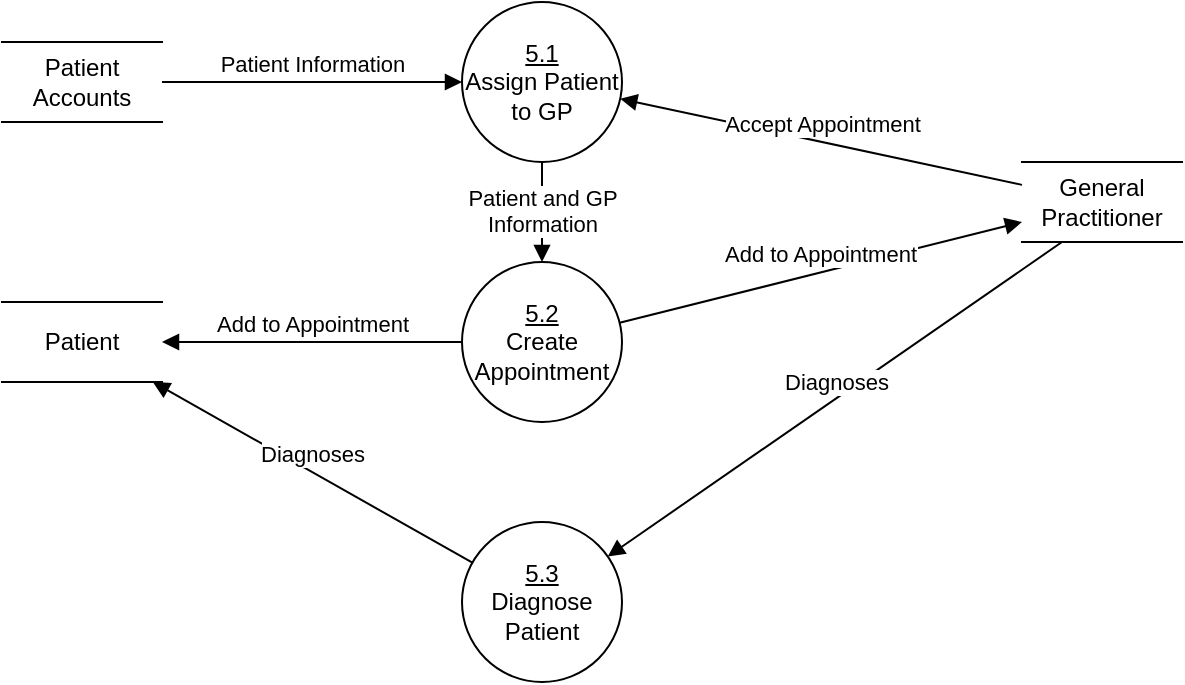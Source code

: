 <mxfile version="24.7.17">
  <diagram name="Page-1" id="lmwBjhlTVjfdz_8rSz0Z">
    <mxGraphModel dx="794" dy="420" grid="1" gridSize="10" guides="1" tooltips="1" connect="1" arrows="1" fold="1" page="1" pageScale="1" pageWidth="850" pageHeight="1100" math="0" shadow="0">
      <root>
        <mxCell id="0" />
        <mxCell id="1" parent="0" />
        <mxCell id="RXX17aKGSC6OlVybVhoN-1" value="&lt;u&gt;5.2&lt;/u&gt;&lt;div&gt;Create Appointment&lt;/div&gt;" style="ellipse;whiteSpace=wrap;html=1;aspect=fixed;" vertex="1" parent="1">
          <mxGeometry x="360" y="190" width="80" height="80" as="geometry" />
        </mxCell>
        <mxCell id="RXX17aKGSC6OlVybVhoN-2" value="&lt;u&gt;5.1&lt;/u&gt;&lt;div&gt;Assign Patient to GP&lt;/div&gt;" style="ellipse;whiteSpace=wrap;html=1;aspect=fixed;" vertex="1" parent="1">
          <mxGeometry x="360" y="60" width="80" height="80" as="geometry" />
        </mxCell>
        <mxCell id="RXX17aKGSC6OlVybVhoN-3" value="General Practitioner" style="shape=partialRectangle;whiteSpace=wrap;html=1;left=0;right=0;fillColor=none;" vertex="1" parent="1">
          <mxGeometry x="640" y="140" width="80" height="40" as="geometry" />
        </mxCell>
        <mxCell id="RXX17aKGSC6OlVybVhoN-4" value="Accept Appointment" style="html=1;verticalAlign=bottom;endArrow=block;curved=0;rounded=0;" edge="1" parent="1" source="RXX17aKGSC6OlVybVhoN-3" target="RXX17aKGSC6OlVybVhoN-2">
          <mxGeometry width="80" relative="1" as="geometry">
            <mxPoint x="500" y="160" as="sourcePoint" />
            <mxPoint x="580" y="160" as="targetPoint" />
          </mxGeometry>
        </mxCell>
        <mxCell id="RXX17aKGSC6OlVybVhoN-5" value="Patient Accounts" style="shape=partialRectangle;whiteSpace=wrap;html=1;left=0;right=0;fillColor=none;" vertex="1" parent="1">
          <mxGeometry x="130" y="80" width="80" height="40" as="geometry" />
        </mxCell>
        <mxCell id="RXX17aKGSC6OlVybVhoN-7" value="Patient Information" style="html=1;verticalAlign=bottom;endArrow=block;curved=0;rounded=0;" edge="1" parent="1" source="RXX17aKGSC6OlVybVhoN-5" target="RXX17aKGSC6OlVybVhoN-2">
          <mxGeometry width="80" relative="1" as="geometry">
            <mxPoint x="260" y="150" as="sourcePoint" />
            <mxPoint x="340" y="150" as="targetPoint" />
          </mxGeometry>
        </mxCell>
        <mxCell id="RXX17aKGSC6OlVybVhoN-8" value="Patient and GP&lt;div&gt;Information&lt;/div&gt;" style="html=1;verticalAlign=bottom;endArrow=block;curved=0;rounded=0;" edge="1" parent="1" source="RXX17aKGSC6OlVybVhoN-2" target="RXX17aKGSC6OlVybVhoN-1">
          <mxGeometry x="0.6" width="80" relative="1" as="geometry">
            <mxPoint x="320" y="160" as="sourcePoint" />
            <mxPoint x="400" y="160" as="targetPoint" />
            <mxPoint as="offset" />
          </mxGeometry>
        </mxCell>
        <mxCell id="RXX17aKGSC6OlVybVhoN-9" value="&lt;u&gt;5.3&lt;/u&gt;&lt;div&gt;Diagnose Patient&lt;/div&gt;" style="ellipse;whiteSpace=wrap;html=1;aspect=fixed;" vertex="1" parent="1">
          <mxGeometry x="360" y="320" width="80" height="80" as="geometry" />
        </mxCell>
        <mxCell id="RXX17aKGSC6OlVybVhoN-10" value="Diagnoses" style="html=1;verticalAlign=bottom;endArrow=block;curved=0;rounded=0;exitX=0.25;exitY=1;exitDx=0;exitDy=0;" edge="1" parent="1" source="RXX17aKGSC6OlVybVhoN-3" target="RXX17aKGSC6OlVybVhoN-9">
          <mxGeometry width="80" relative="1" as="geometry">
            <mxPoint x="550" y="250" as="sourcePoint" />
            <mxPoint x="630" y="250" as="targetPoint" />
          </mxGeometry>
        </mxCell>
        <mxCell id="RXX17aKGSC6OlVybVhoN-11" value="Patient" style="shape=partialRectangle;whiteSpace=wrap;html=1;left=0;right=0;fillColor=none;" vertex="1" parent="1">
          <mxGeometry x="130" y="210" width="80" height="40" as="geometry" />
        </mxCell>
        <mxCell id="RXX17aKGSC6OlVybVhoN-12" value="Diagnoses" style="html=1;verticalAlign=bottom;endArrow=block;curved=0;rounded=0;" edge="1" parent="1" source="RXX17aKGSC6OlVybVhoN-9" target="RXX17aKGSC6OlVybVhoN-11">
          <mxGeometry width="80" relative="1" as="geometry">
            <mxPoint x="250" y="330" as="sourcePoint" />
            <mxPoint x="330" y="330" as="targetPoint" />
          </mxGeometry>
        </mxCell>
        <mxCell id="RXX17aKGSC6OlVybVhoN-13" value="Add to Appointment" style="html=1;verticalAlign=bottom;endArrow=block;curved=0;rounded=0;" edge="1" parent="1" source="RXX17aKGSC6OlVybVhoN-1" target="RXX17aKGSC6OlVybVhoN-11">
          <mxGeometry width="80" relative="1" as="geometry">
            <mxPoint x="260" y="180" as="sourcePoint" />
            <mxPoint x="340" y="180" as="targetPoint" />
          </mxGeometry>
        </mxCell>
        <mxCell id="RXX17aKGSC6OlVybVhoN-14" value="Add to Appointment" style="html=1;verticalAlign=bottom;endArrow=block;curved=0;rounded=0;" edge="1" parent="1" source="RXX17aKGSC6OlVybVhoN-1" target="RXX17aKGSC6OlVybVhoN-3">
          <mxGeometry width="80" relative="1" as="geometry">
            <mxPoint x="470" y="220" as="sourcePoint" />
            <mxPoint x="550" y="220" as="targetPoint" />
          </mxGeometry>
        </mxCell>
      </root>
    </mxGraphModel>
  </diagram>
</mxfile>
